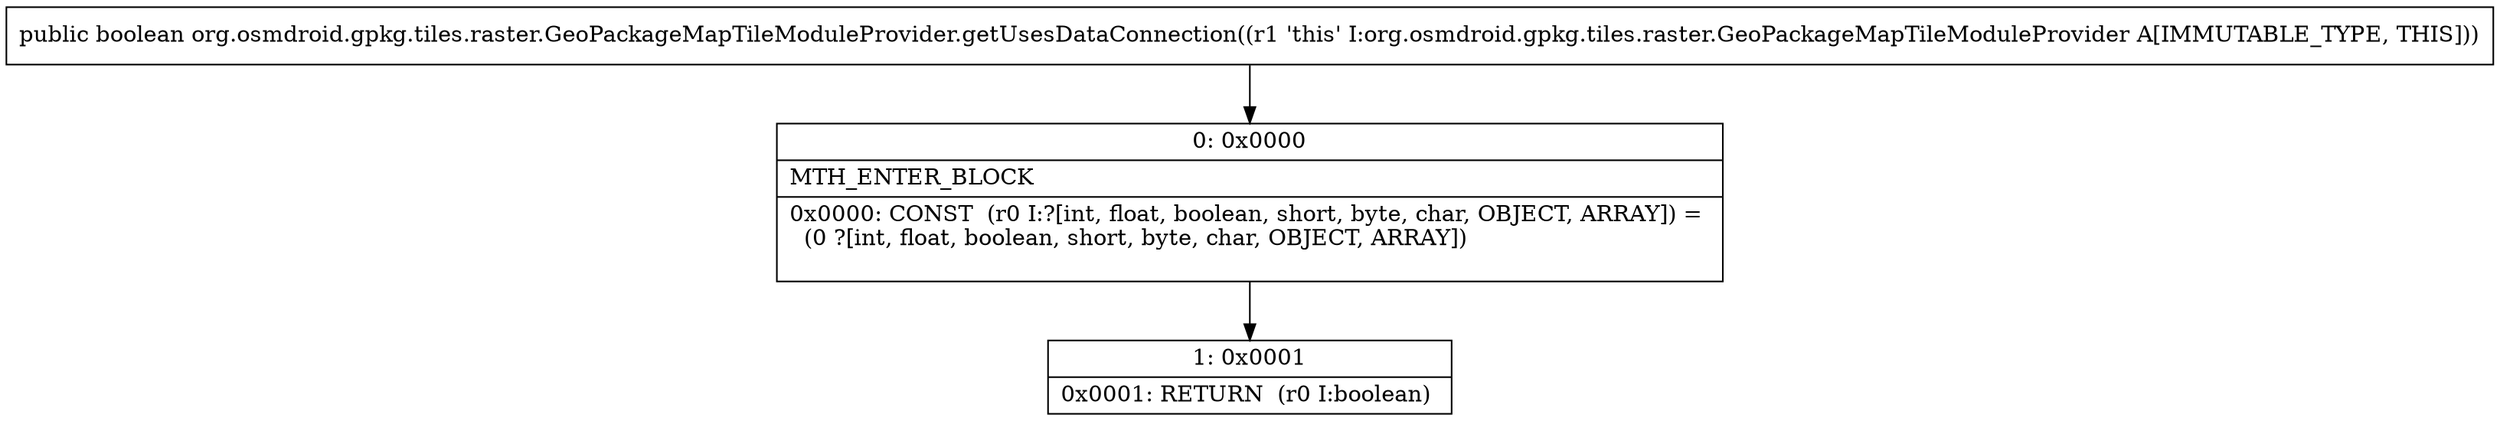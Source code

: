 digraph "CFG fororg.osmdroid.gpkg.tiles.raster.GeoPackageMapTileModuleProvider.getUsesDataConnection()Z" {
Node_0 [shape=record,label="{0\:\ 0x0000|MTH_ENTER_BLOCK\l|0x0000: CONST  (r0 I:?[int, float, boolean, short, byte, char, OBJECT, ARRAY]) = \l  (0 ?[int, float, boolean, short, byte, char, OBJECT, ARRAY])\l \l}"];
Node_1 [shape=record,label="{1\:\ 0x0001|0x0001: RETURN  (r0 I:boolean) \l}"];
MethodNode[shape=record,label="{public boolean org.osmdroid.gpkg.tiles.raster.GeoPackageMapTileModuleProvider.getUsesDataConnection((r1 'this' I:org.osmdroid.gpkg.tiles.raster.GeoPackageMapTileModuleProvider A[IMMUTABLE_TYPE, THIS])) }"];
MethodNode -> Node_0;
Node_0 -> Node_1;
}

